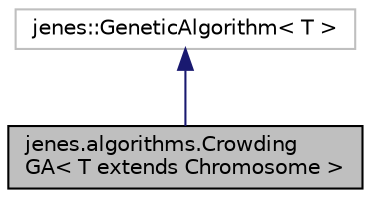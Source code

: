 digraph "jenes.algorithms.CrowdingGA&lt; T extends Chromosome &gt;"
{
  edge [fontname="Helvetica",fontsize="10",labelfontname="Helvetica",labelfontsize="10"];
  node [fontname="Helvetica",fontsize="10",shape=record];
  Node1 [label="jenes.algorithms.Crowding\lGA\< T extends Chromosome \>",height=0.2,width=0.4,color="black", fillcolor="grey75", style="filled" fontcolor="black"];
  Node2 -> Node1 [dir="back",color="midnightblue",fontsize="10",style="solid",fontname="Helvetica"];
  Node2 [label="jenes::GeneticAlgorithm\< T \>",height=0.2,width=0.4,color="grey75", fillcolor="white", style="filled"];
}
